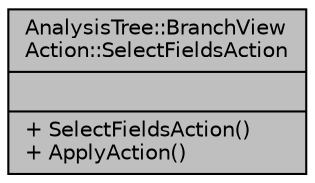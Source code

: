 digraph "AnalysisTree::BranchViewAction::SelectFieldsAction"
{
  edge [fontname="Helvetica",fontsize="10",labelfontname="Helvetica",labelfontsize="10"];
  node [fontname="Helvetica",fontsize="10",shape=record];
  Node1 [label="{AnalysisTree::BranchView\lAction::SelectFieldsAction\n||+ SelectFieldsAction()\l+ ApplyAction()\l}",height=0.2,width=0.4,color="black", fillcolor="grey75", style="filled", fontcolor="black"];
}
